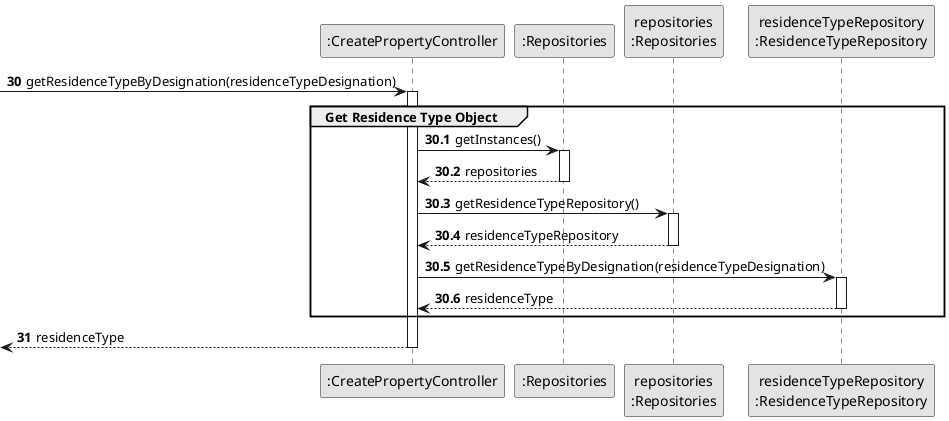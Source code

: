 @startuml

skinparam monochrome true
skinparam packageStyle rectangle
skinparam shadowing false

participant ":CreatePropertyController" as CTRL
participant ":Repositories" as RepositorySingleton
participant "repositories\n:Repositories" as PLAT
participant "residenceTypeRepository\n:ResidenceTypeRepository" as ResidenceTypeRepository

autonumber 30
    -> CTRL : getResidenceTypeByDesignation(residenceTypeDesignation)
    activate CTRL
        autonumber 30.1

        group Get Residence Type Object

        CTRL -> RepositorySingleton : getInstances()
        activate RepositorySingleton

        RepositorySingleton --> CTRL : repositories
        deactivate RepositorySingleton

        CTRL -> PLAT : getResidenceTypeRepository()

        activate PLAT

        PLAT --> CTRL : residenceTypeRepository
        deactivate PLAT

        CTRL -> ResidenceTypeRepository : getResidenceTypeByDesignation(residenceTypeDesignation)

        activate ResidenceTypeRepository

        ResidenceTypeRepository --> CTRL : residenceType
        deactivate ResidenceTypeRepository

        end group

    autonumber 31

    <-- CTRL : residenceType
    deactivate CTRL

@enduml
